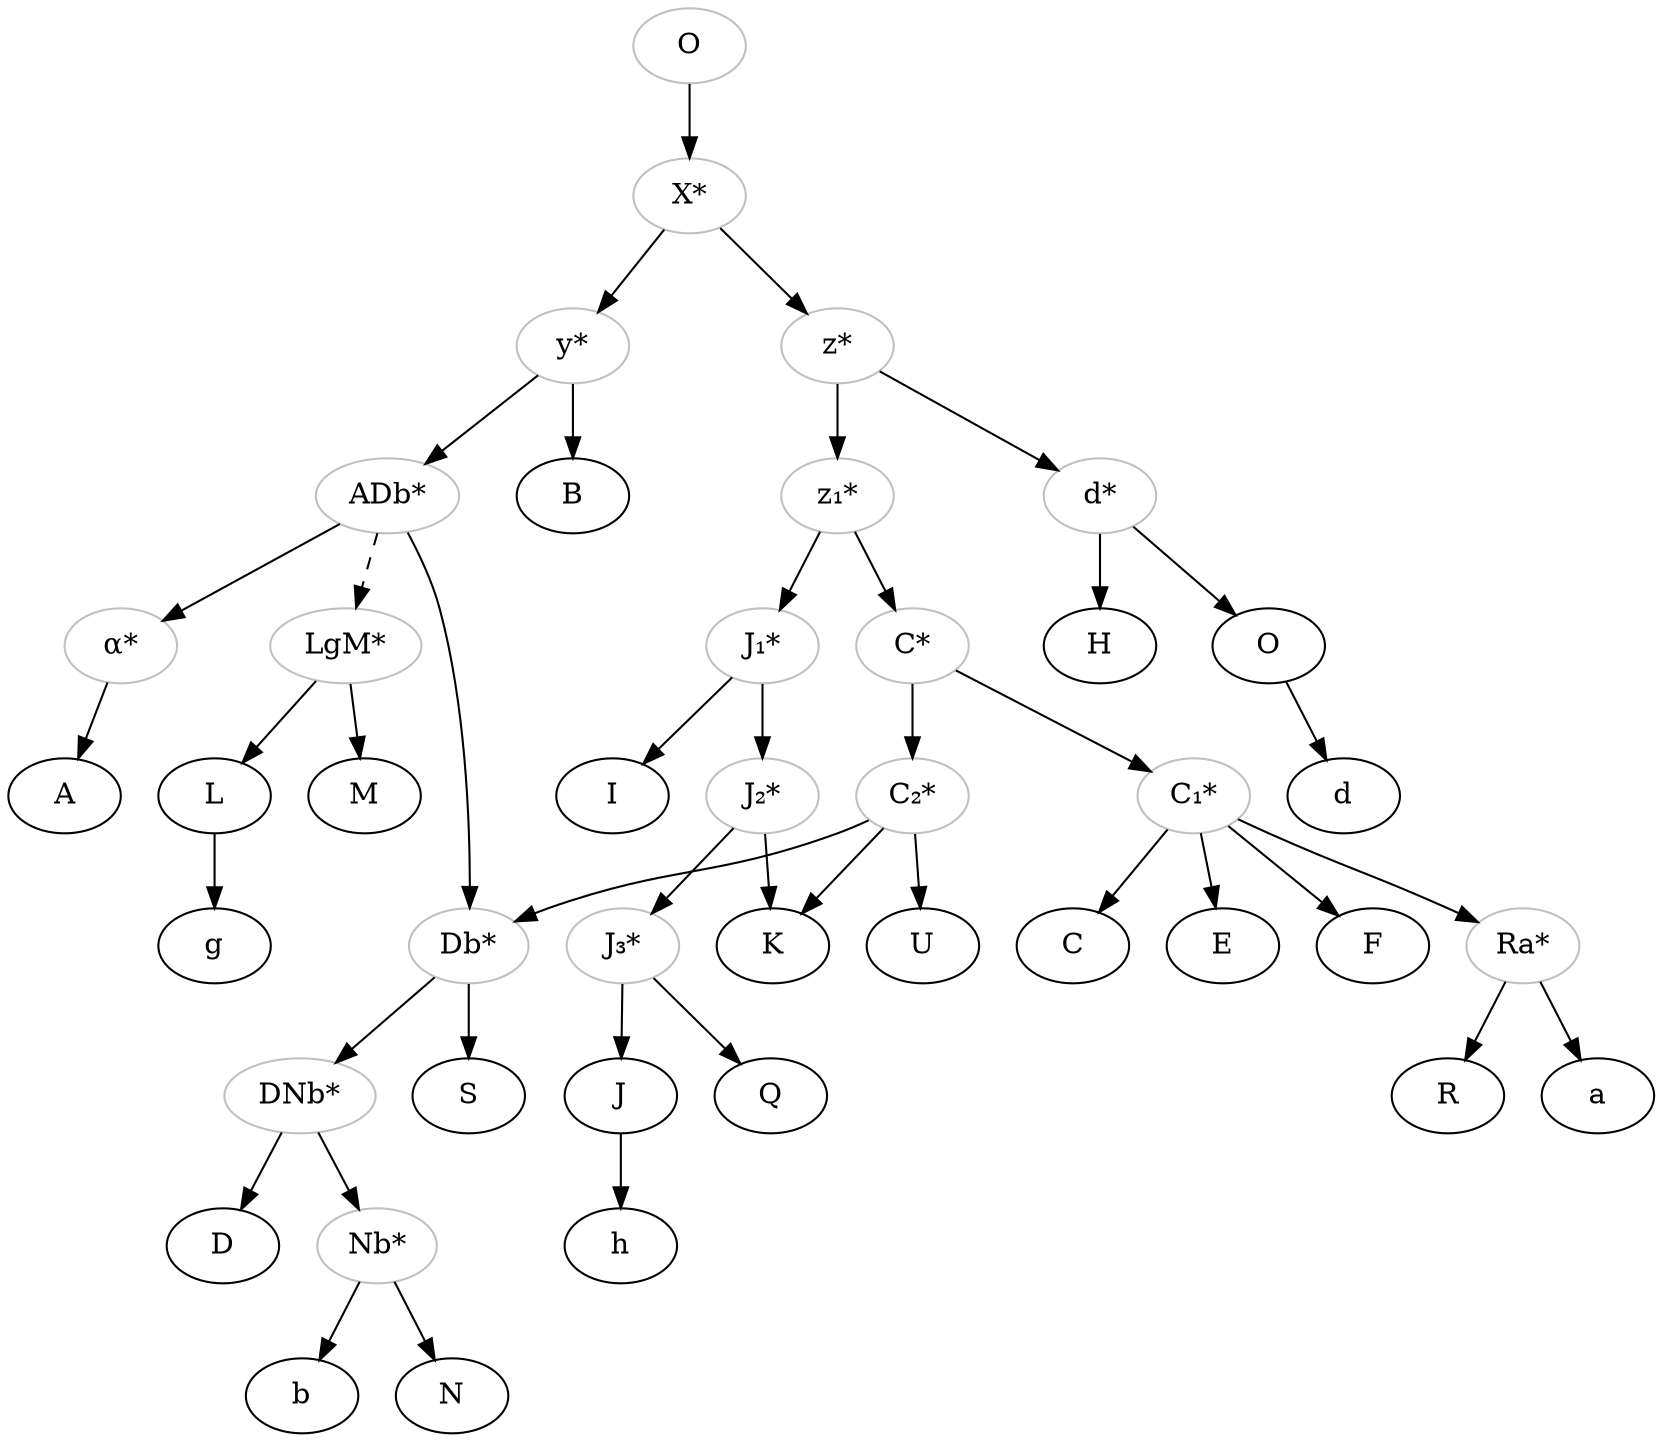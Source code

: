digraph {
    original[color="grey", label="O"]
    archetype[color="grey", label="X*"]
    y[color="grey", label="y*"]
    z[color="grey", label="z*"]
    ADb[color="grey", label="ADb*"]
    alpha[color="grey", label="α*"]
    Db[color="grey", label="Db*"]
    DNb[color="grey", label="DNb*"]
    Nb[color="grey", label="Nb*"]
    LgM[color="grey", label="LgM*"] 
    dstar[color="grey", label="d*"]
    zprime[color="grey", label="z₁*"]
    jprime[color="grey", label="J₁*"]
    jsec[color="grey", label="J₂*"]
    jthird[color="grey", label="J₃*"]
    Cstar[color="grey", label="C*"] 
    CprimeStar[color="grey", label="C₁*"] 
    CsecStar[color="grey", label="C₂*"]
    Ra[color="grey", label="Ra*"]

    original -> archetype
    archetype -> y 
    archetype -> z
    y -> ADb
    y -> B
    ADb -> alpha
    alpha -> A

    ADb -> LgM[style="dashed"]
    ADb -> Db
    LgM -> L
    LgM -> M 
    L -> g

    Db -> S
    Db -> DNb
    DNb -> Nb
    DNb -> D
    Nb -> b
    Nb -> N 

    z -> dstar
    z -> zprime
    dstar -> O 
    dstar -> H 
    O -> d 

    zprime -> jprime 
    zprime -> Cstar 

    jprime -> jsec
    jprime -> I 
    jsec -> jthird 
    jsec -> K 
    jthird -> J 
    jthird -> Q 
    J -> h 

    Cstar -> CprimeStar
    CprimeStar -> C 
    CprimeStar -> E 
    CprimeStar -> Ra 
    Ra -> R 
    Ra -> a 
    CprimeStar -> F 

    Cstar -> CsecStar 
    CsecStar -> Db 
    CsecStar -> U 
    CsecStar -> K


}

